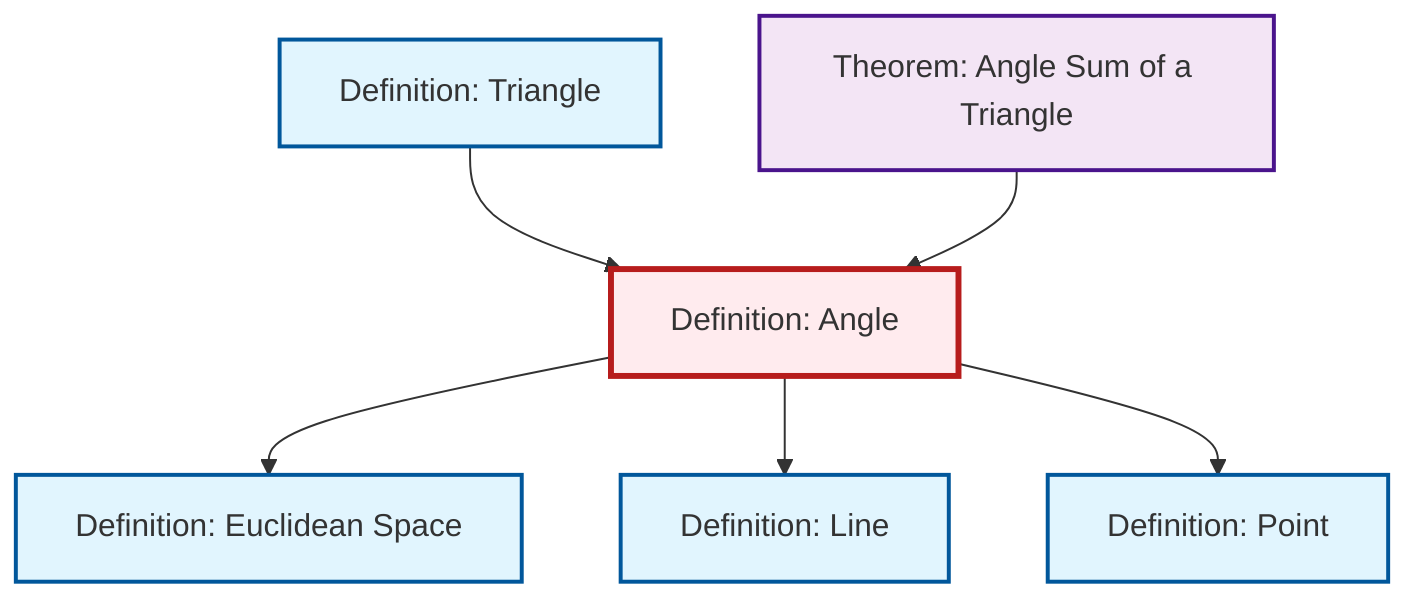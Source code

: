 graph TD
    classDef definition fill:#e1f5fe,stroke:#01579b,stroke-width:2px
    classDef theorem fill:#f3e5f5,stroke:#4a148c,stroke-width:2px
    classDef axiom fill:#fff3e0,stroke:#e65100,stroke-width:2px
    classDef example fill:#e8f5e9,stroke:#1b5e20,stroke-width:2px
    classDef current fill:#ffebee,stroke:#b71c1c,stroke-width:3px
    thm-angle-sum-triangle["Theorem: Angle Sum of a Triangle"]:::theorem
    def-line["Definition: Line"]:::definition
    def-point["Definition: Point"]:::definition
    def-triangle["Definition: Triangle"]:::definition
    def-angle["Definition: Angle"]:::definition
    def-euclidean-space["Definition: Euclidean Space"]:::definition
    def-angle --> def-euclidean-space
    def-triangle --> def-angle
    def-angle --> def-line
    def-angle --> def-point
    thm-angle-sum-triangle --> def-angle
    class def-angle current